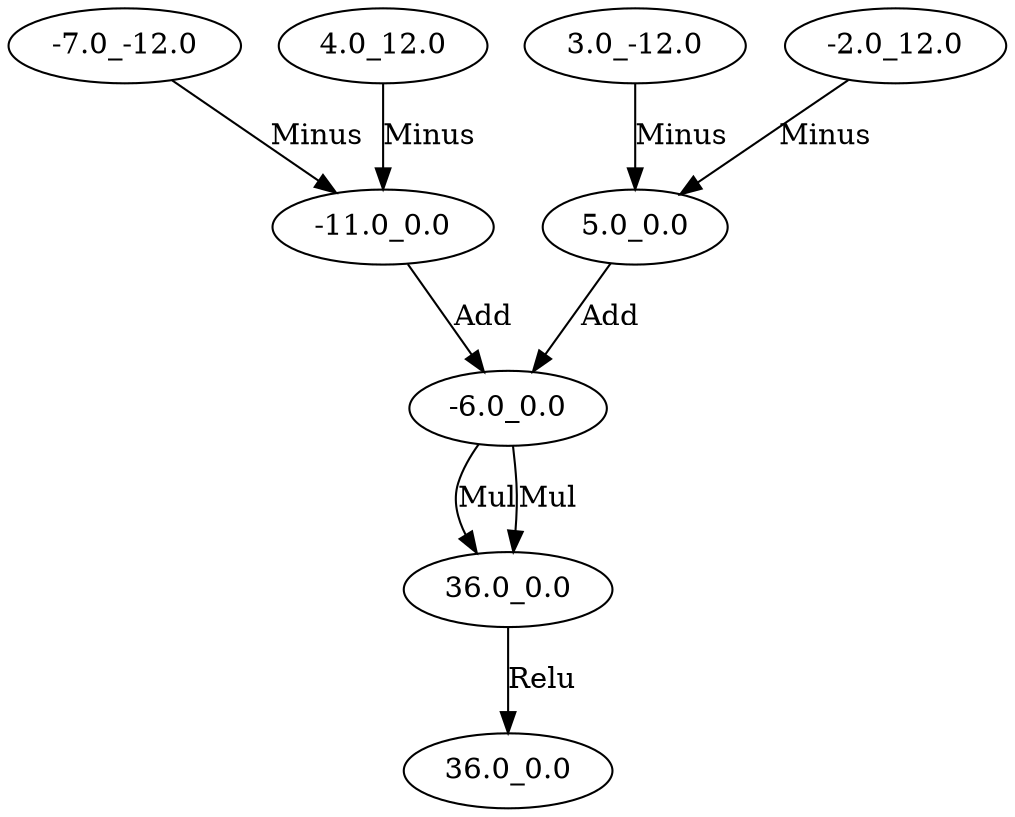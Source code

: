 digraph{
N0[label="5.0_0.0"]
N1[label="-11.0_0.0"]
N2[label="-6.0_0.0"]
N3[label="36.0_0.0"]
N4[label="36.0_0.0"]
N5[label="3.0_-12.0"]
N6[label="-2.0_12.0"]
N7[label="-7.0_-12.0"]
N8[label="4.0_12.0"]
N5->N0[label="Minus"]
N6->N0[label="Minus"]
N7->N1[label="Minus"]
N8->N1[label="Minus"]
N0->N2[label="Add"]
N1->N2[label="Add"]
N2->N3[label="Mul"]
N2->N3[label="Mul"]
N3->N4[label="Relu"]
}
